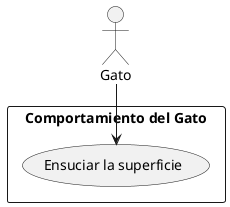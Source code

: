 @startuml
actor Gato

rectangle "Comportamiento del Gato" {
    usecase "Ensuciar la superficie"
}

Gato --> "Ensuciar la superficie"
@enduml